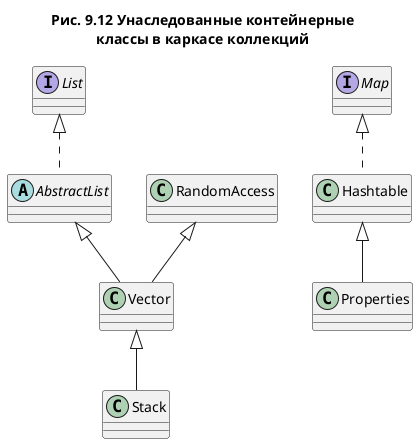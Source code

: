 @startuml
title
Рис. 9.12 Унаследованные контейнерные
классы в каркасе коллекций
end title

interface "List" as list {}
abstract class "AbstractList" as abstractList {}
class "Vector" as vector {}
class "RandomAccess" as randomAccess {}
class "Stack" as stack {}

interface "Map" as map {}
class "Hashtable" as hashtable {}
class "Properties" as properties {}

list <|.. abstractList
abstractList <|-- vector
randomAccess <|-- vector
vector <|-- stack

map <|.. hashtable
hashtable <|-- properties



@enduml